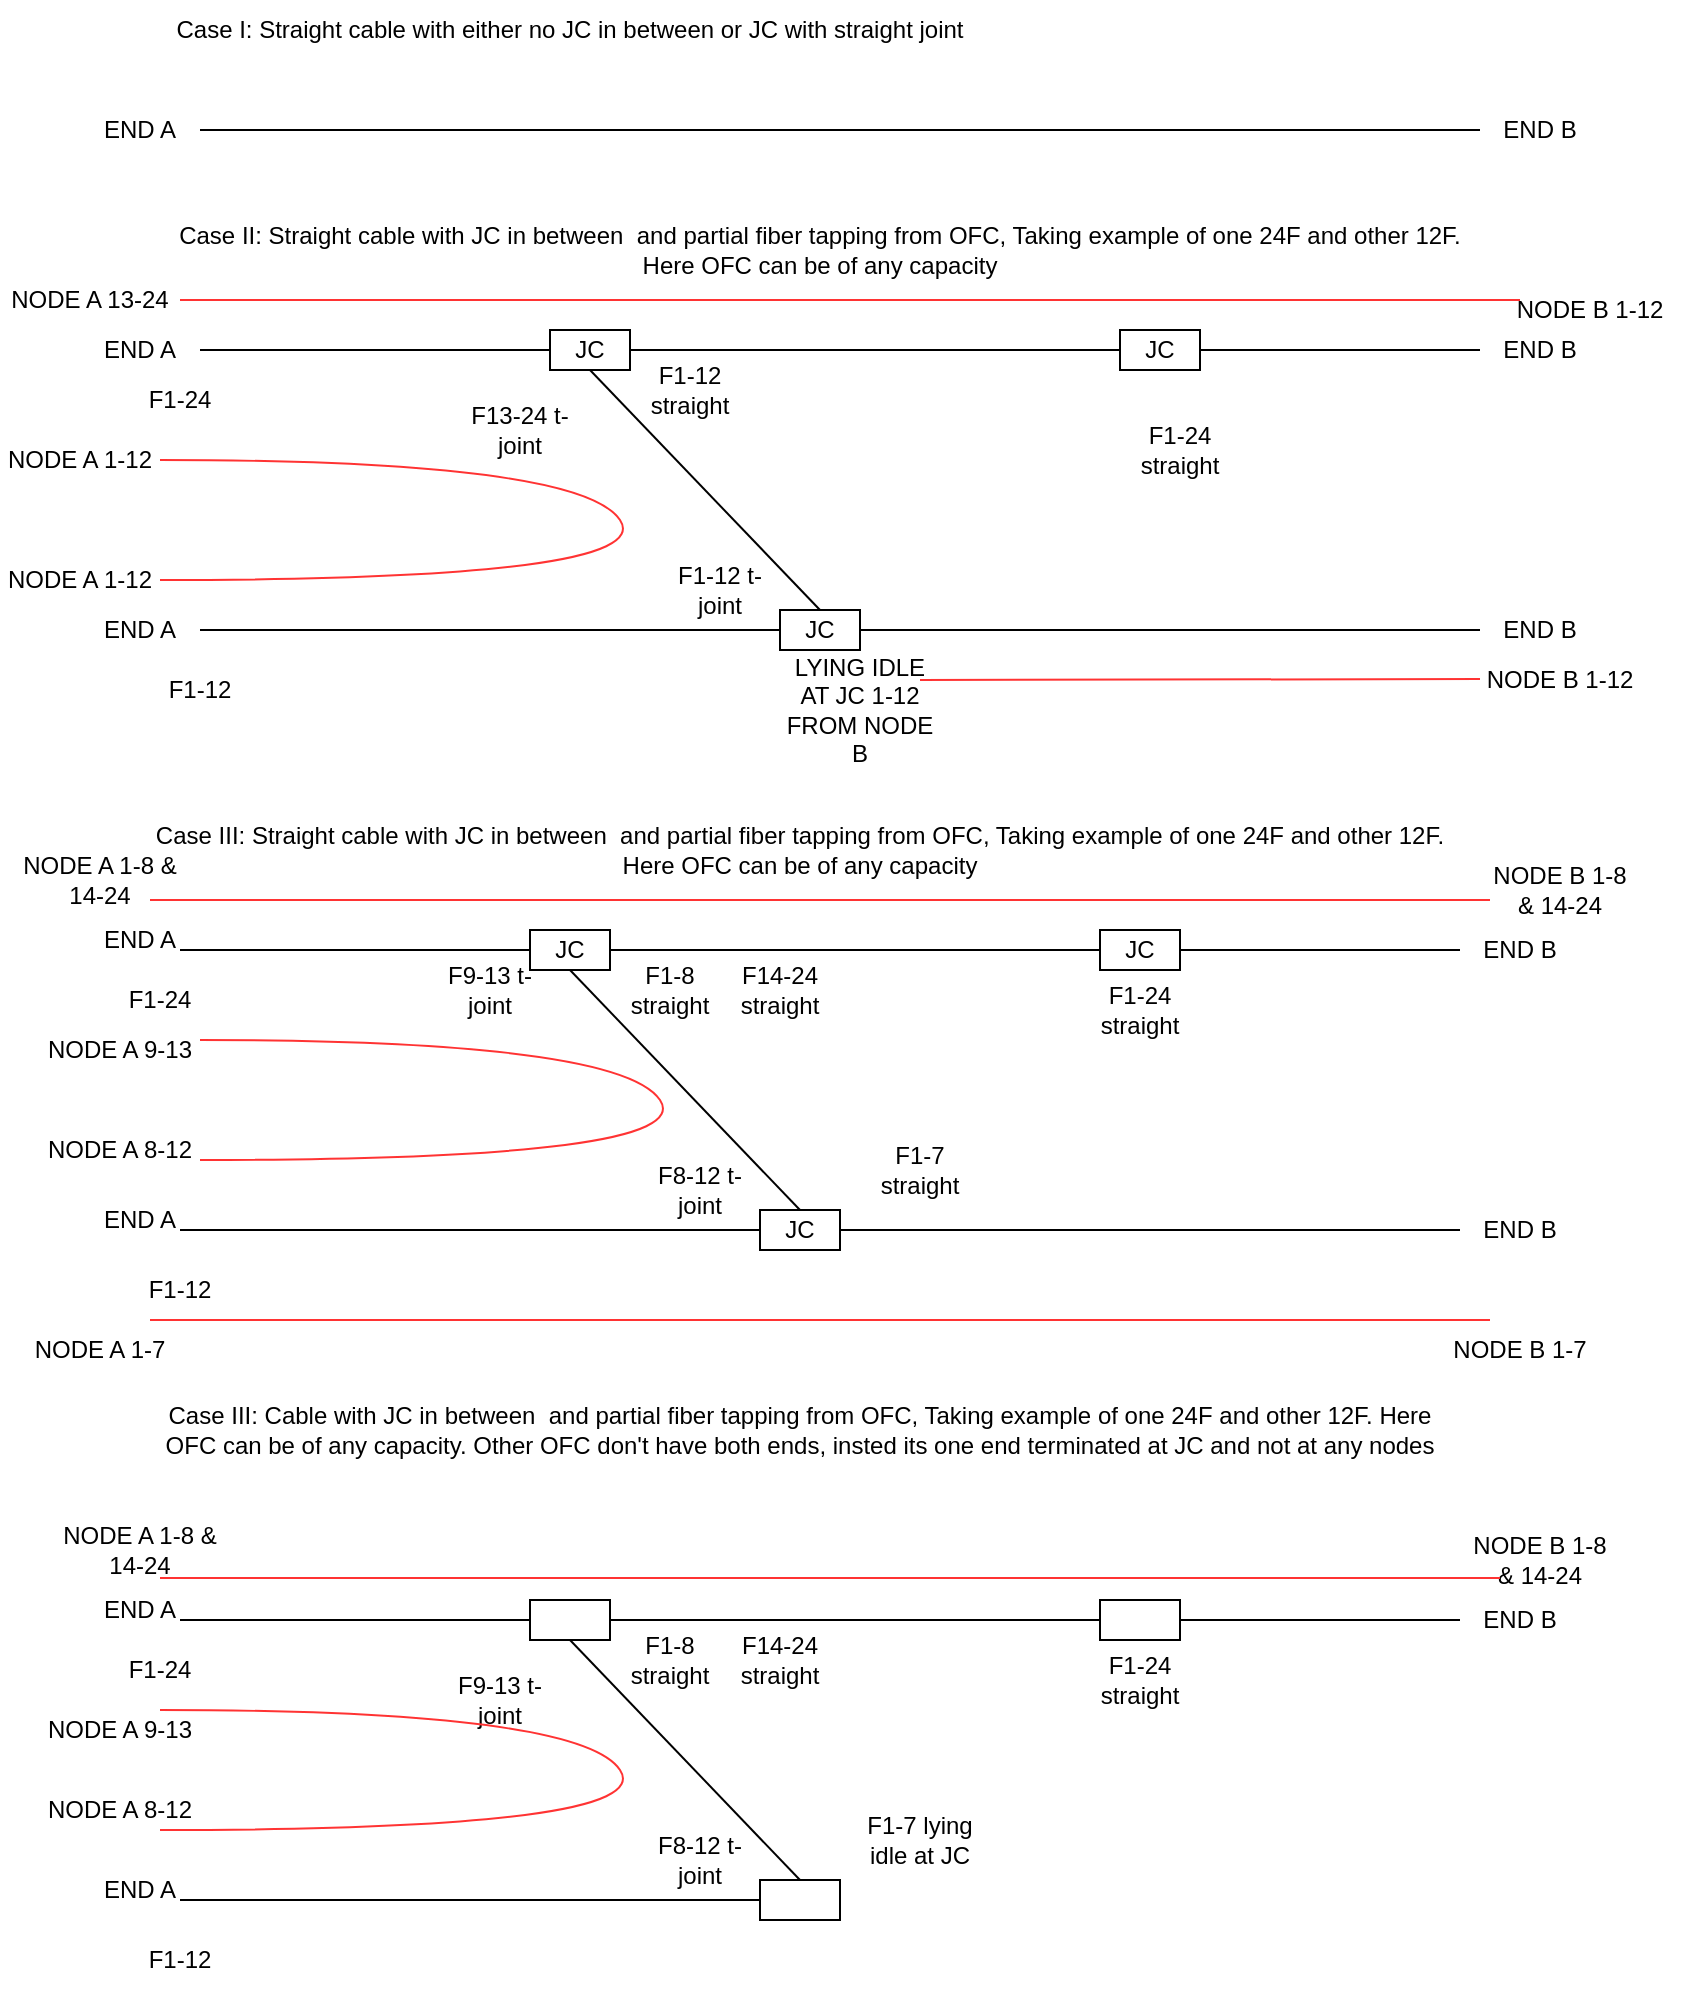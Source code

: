 <mxfile version="26.2.12">
  <diagram name="Page-1" id="yTPJj5xyeiH9v8ODsI0H">
    <mxGraphModel dx="1428" dy="884" grid="1" gridSize="10" guides="1" tooltips="1" connect="1" arrows="1" fold="1" page="1" pageScale="1" pageWidth="850" pageHeight="1100" math="0" shadow="0">
      <root>
        <mxCell id="0" />
        <mxCell id="1" parent="0" />
        <mxCell id="W7XjVJkrw5iOa0RkGoTk-1" value="Case I: Straight cable with either no JC in between or JC with straight joint" style="text;html=1;align=center;verticalAlign=middle;whiteSpace=wrap;rounded=0;" vertex="1" parent="1">
          <mxGeometry x="80" y="40" width="410" height="30" as="geometry" />
        </mxCell>
        <mxCell id="W7XjVJkrw5iOa0RkGoTk-3" value="END B" style="text;html=1;align=center;verticalAlign=middle;whiteSpace=wrap;rounded=0;" vertex="1" parent="1">
          <mxGeometry x="740" y="90" width="60" height="30" as="geometry" />
        </mxCell>
        <mxCell id="W7XjVJkrw5iOa0RkGoTk-4" value="END A" style="text;html=1;align=center;verticalAlign=middle;whiteSpace=wrap;rounded=0;" vertex="1" parent="1">
          <mxGeometry x="40" y="90" width="60" height="30" as="geometry" />
        </mxCell>
        <mxCell id="W7XjVJkrw5iOa0RkGoTk-5" value="" style="endArrow=none;html=1;rounded=0;entryX=0;entryY=0.5;entryDx=0;entryDy=0;exitX=1;exitY=0.5;exitDx=0;exitDy=0;" edge="1" parent="1" source="W7XjVJkrw5iOa0RkGoTk-4" target="W7XjVJkrw5iOa0RkGoTk-3">
          <mxGeometry width="50" height="50" relative="1" as="geometry">
            <mxPoint x="400" y="480" as="sourcePoint" />
            <mxPoint x="450" y="430" as="targetPoint" />
          </mxGeometry>
        </mxCell>
        <mxCell id="W7XjVJkrw5iOa0RkGoTk-6" value="Case II: Straight cable with JC in between&amp;nbsp; and partial fiber tapping from OFC, Taking example of one 24F and other 12F. Here OFC can be of any capacity" style="text;html=1;align=center;verticalAlign=middle;whiteSpace=wrap;rounded=0;" vertex="1" parent="1">
          <mxGeometry x="80" y="150" width="660" height="30" as="geometry" />
        </mxCell>
        <mxCell id="W7XjVJkrw5iOa0RkGoTk-7" value="END B" style="text;html=1;align=center;verticalAlign=middle;whiteSpace=wrap;rounded=0;" vertex="1" parent="1">
          <mxGeometry x="740" y="200" width="60" height="30" as="geometry" />
        </mxCell>
        <mxCell id="W7XjVJkrw5iOa0RkGoTk-8" value="END A" style="text;html=1;align=center;verticalAlign=middle;whiteSpace=wrap;rounded=0;" vertex="1" parent="1">
          <mxGeometry x="40" y="200" width="60" height="30" as="geometry" />
        </mxCell>
        <mxCell id="W7XjVJkrw5iOa0RkGoTk-9" value="" style="endArrow=none;html=1;rounded=0;entryX=0;entryY=0.5;entryDx=0;entryDy=0;exitX=1;exitY=0.5;exitDx=0;exitDy=0;" edge="1" parent="1" source="W7XjVJkrw5iOa0RkGoTk-16" target="W7XjVJkrw5iOa0RkGoTk-7">
          <mxGeometry width="50" height="50" relative="1" as="geometry">
            <mxPoint x="400" y="590" as="sourcePoint" />
            <mxPoint x="450" y="540" as="targetPoint" />
          </mxGeometry>
        </mxCell>
        <mxCell id="W7XjVJkrw5iOa0RkGoTk-10" value="END B" style="text;html=1;align=center;verticalAlign=middle;whiteSpace=wrap;rounded=0;" vertex="1" parent="1">
          <mxGeometry x="740" y="340" width="60" height="30" as="geometry" />
        </mxCell>
        <mxCell id="W7XjVJkrw5iOa0RkGoTk-11" value="END A" style="text;html=1;align=center;verticalAlign=middle;whiteSpace=wrap;rounded=0;" vertex="1" parent="1">
          <mxGeometry x="40" y="340" width="60" height="30" as="geometry" />
        </mxCell>
        <mxCell id="W7XjVJkrw5iOa0RkGoTk-12" value="" style="endArrow=none;html=1;rounded=0;entryX=0;entryY=0.5;entryDx=0;entryDy=0;exitX=1;exitY=0.5;exitDx=0;exitDy=0;" edge="1" parent="1" source="W7XjVJkrw5iOa0RkGoTk-13" target="W7XjVJkrw5iOa0RkGoTk-10">
          <mxGeometry width="50" height="50" relative="1" as="geometry">
            <mxPoint x="400" y="730" as="sourcePoint" />
            <mxPoint x="450" y="680" as="targetPoint" />
          </mxGeometry>
        </mxCell>
        <mxCell id="W7XjVJkrw5iOa0RkGoTk-15" value="" style="endArrow=none;html=1;rounded=0;entryX=0;entryY=0.5;entryDx=0;entryDy=0;exitX=1;exitY=0.5;exitDx=0;exitDy=0;" edge="1" parent="1" source="W7XjVJkrw5iOa0RkGoTk-8" target="W7XjVJkrw5iOa0RkGoTk-14">
          <mxGeometry width="50" height="50" relative="1" as="geometry">
            <mxPoint x="100" y="215" as="sourcePoint" />
            <mxPoint x="740" y="215" as="targetPoint" />
          </mxGeometry>
        </mxCell>
        <mxCell id="W7XjVJkrw5iOa0RkGoTk-14" value="JC" style="rounded=0;whiteSpace=wrap;html=1;" vertex="1" parent="1">
          <mxGeometry x="275" y="205" width="40" height="20" as="geometry" />
        </mxCell>
        <mxCell id="W7XjVJkrw5iOa0RkGoTk-17" value="" style="endArrow=none;html=1;rounded=0;entryX=0;entryY=0.5;entryDx=0;entryDy=0;exitX=1;exitY=0.5;exitDx=0;exitDy=0;" edge="1" parent="1" source="W7XjVJkrw5iOa0RkGoTk-14" target="W7XjVJkrw5iOa0RkGoTk-16">
          <mxGeometry width="50" height="50" relative="1" as="geometry">
            <mxPoint x="315" y="215" as="sourcePoint" />
            <mxPoint x="740" y="215" as="targetPoint" />
          </mxGeometry>
        </mxCell>
        <mxCell id="W7XjVJkrw5iOa0RkGoTk-16" value="JC" style="rounded=0;whiteSpace=wrap;html=1;" vertex="1" parent="1">
          <mxGeometry x="560" y="205" width="40" height="20" as="geometry" />
        </mxCell>
        <mxCell id="W7XjVJkrw5iOa0RkGoTk-18" value="" style="endArrow=none;html=1;rounded=0;entryX=0;entryY=0.5;entryDx=0;entryDy=0;exitX=1;exitY=0.5;exitDx=0;exitDy=0;" edge="1" parent="1" source="W7XjVJkrw5iOa0RkGoTk-11" target="W7XjVJkrw5iOa0RkGoTk-13">
          <mxGeometry width="50" height="50" relative="1" as="geometry">
            <mxPoint x="100" y="355" as="sourcePoint" />
            <mxPoint x="740" y="355" as="targetPoint" />
          </mxGeometry>
        </mxCell>
        <mxCell id="W7XjVJkrw5iOa0RkGoTk-13" value="JC" style="rounded=0;whiteSpace=wrap;html=1;" vertex="1" parent="1">
          <mxGeometry x="390" y="345" width="40" height="20" as="geometry" />
        </mxCell>
        <mxCell id="W7XjVJkrw5iOa0RkGoTk-19" value="" style="endArrow=none;html=1;rounded=0;entryX=0.5;entryY=1;entryDx=0;entryDy=0;exitX=0.5;exitY=0;exitDx=0;exitDy=0;" edge="1" parent="1" source="W7XjVJkrw5iOa0RkGoTk-13" target="W7XjVJkrw5iOa0RkGoTk-14">
          <mxGeometry width="50" height="50" relative="1" as="geometry">
            <mxPoint x="400" y="480" as="sourcePoint" />
            <mxPoint x="450" y="430" as="targetPoint" />
          </mxGeometry>
        </mxCell>
        <mxCell id="W7XjVJkrw5iOa0RkGoTk-21" value="F1-24" style="text;html=1;align=center;verticalAlign=middle;whiteSpace=wrap;rounded=0;" vertex="1" parent="1">
          <mxGeometry x="60" y="225" width="60" height="30" as="geometry" />
        </mxCell>
        <mxCell id="W7XjVJkrw5iOa0RkGoTk-22" value="F1-12" style="text;html=1;align=center;verticalAlign=middle;whiteSpace=wrap;rounded=0;" vertex="1" parent="1">
          <mxGeometry x="70" y="370" width="60" height="30" as="geometry" />
        </mxCell>
        <mxCell id="W7XjVJkrw5iOa0RkGoTk-23" value="F1-12 straight" style="text;html=1;align=center;verticalAlign=middle;whiteSpace=wrap;rounded=0;" vertex="1" parent="1">
          <mxGeometry x="315" y="220" width="60" height="30" as="geometry" />
        </mxCell>
        <mxCell id="W7XjVJkrw5iOa0RkGoTk-24" value="F13-24 t-joint" style="text;html=1;align=center;verticalAlign=middle;whiteSpace=wrap;rounded=0;" vertex="1" parent="1">
          <mxGeometry x="230" y="240" width="60" height="30" as="geometry" />
        </mxCell>
        <mxCell id="W7XjVJkrw5iOa0RkGoTk-25" value="F1-12 t-joint" style="text;html=1;align=center;verticalAlign=middle;whiteSpace=wrap;rounded=0;" vertex="1" parent="1">
          <mxGeometry x="330" y="320" width="60" height="30" as="geometry" />
        </mxCell>
        <mxCell id="W7XjVJkrw5iOa0RkGoTk-26" value="Case III: Straight cable with JC in between&amp;nbsp; and partial fiber tapping from OFC, Taking example of one 24F and other 12F. Here OFC can be of any capacity" style="text;html=1;align=center;verticalAlign=middle;whiteSpace=wrap;rounded=0;" vertex="1" parent="1">
          <mxGeometry x="70" y="450" width="660" height="30" as="geometry" />
        </mxCell>
        <mxCell id="W7XjVJkrw5iOa0RkGoTk-27" value="END B" style="text;html=1;align=center;verticalAlign=middle;whiteSpace=wrap;rounded=0;" vertex="1" parent="1">
          <mxGeometry x="730" y="500" width="60" height="30" as="geometry" />
        </mxCell>
        <mxCell id="W7XjVJkrw5iOa0RkGoTk-28" value="" style="endArrow=none;html=1;rounded=0;entryX=0;entryY=0.5;entryDx=0;entryDy=0;exitX=1;exitY=0.5;exitDx=0;exitDy=0;" edge="1" parent="1" source="W7XjVJkrw5iOa0RkGoTk-34" target="W7XjVJkrw5iOa0RkGoTk-27">
          <mxGeometry width="50" height="50" relative="1" as="geometry">
            <mxPoint x="390" y="890" as="sourcePoint" />
            <mxPoint x="440" y="840" as="targetPoint" />
          </mxGeometry>
        </mxCell>
        <mxCell id="W7XjVJkrw5iOa0RkGoTk-29" value="END B" style="text;html=1;align=center;verticalAlign=middle;whiteSpace=wrap;rounded=0;" vertex="1" parent="1">
          <mxGeometry x="730" y="640" width="60" height="30" as="geometry" />
        </mxCell>
        <mxCell id="W7XjVJkrw5iOa0RkGoTk-30" value="" style="endArrow=none;html=1;rounded=0;entryX=0;entryY=0.5;entryDx=0;entryDy=0;exitX=1;exitY=0.5;exitDx=0;exitDy=0;" edge="1" parent="1" source="W7XjVJkrw5iOa0RkGoTk-36" target="W7XjVJkrw5iOa0RkGoTk-29">
          <mxGeometry width="50" height="50" relative="1" as="geometry">
            <mxPoint x="390" y="1030" as="sourcePoint" />
            <mxPoint x="440" y="980" as="targetPoint" />
          </mxGeometry>
        </mxCell>
        <mxCell id="W7XjVJkrw5iOa0RkGoTk-31" value="" style="endArrow=none;html=1;rounded=0;entryX=0;entryY=0.5;entryDx=0;entryDy=0;exitX=1;exitY=0.5;exitDx=0;exitDy=0;" edge="1" parent="1" target="W7XjVJkrw5iOa0RkGoTk-32">
          <mxGeometry width="50" height="50" relative="1" as="geometry">
            <mxPoint x="90" y="515" as="sourcePoint" />
            <mxPoint x="730" y="515" as="targetPoint" />
          </mxGeometry>
        </mxCell>
        <mxCell id="W7XjVJkrw5iOa0RkGoTk-32" value="JC" style="rounded=0;whiteSpace=wrap;html=1;" vertex="1" parent="1">
          <mxGeometry x="265" y="505" width="40" height="20" as="geometry" />
        </mxCell>
        <mxCell id="W7XjVJkrw5iOa0RkGoTk-33" value="" style="endArrow=none;html=1;rounded=0;entryX=0;entryY=0.5;entryDx=0;entryDy=0;exitX=1;exitY=0.5;exitDx=0;exitDy=0;" edge="1" parent="1" source="W7XjVJkrw5iOa0RkGoTk-32" target="W7XjVJkrw5iOa0RkGoTk-34">
          <mxGeometry width="50" height="50" relative="1" as="geometry">
            <mxPoint x="305" y="515" as="sourcePoint" />
            <mxPoint x="730" y="515" as="targetPoint" />
          </mxGeometry>
        </mxCell>
        <mxCell id="W7XjVJkrw5iOa0RkGoTk-34" value="JC" style="rounded=0;whiteSpace=wrap;html=1;" vertex="1" parent="1">
          <mxGeometry x="550" y="505" width="40" height="20" as="geometry" />
        </mxCell>
        <mxCell id="W7XjVJkrw5iOa0RkGoTk-35" value="" style="endArrow=none;html=1;rounded=0;entryX=0;entryY=0.5;entryDx=0;entryDy=0;exitX=1;exitY=0.5;exitDx=0;exitDy=0;" edge="1" parent="1" target="W7XjVJkrw5iOa0RkGoTk-36">
          <mxGeometry width="50" height="50" relative="1" as="geometry">
            <mxPoint x="90" y="655" as="sourcePoint" />
            <mxPoint x="730" y="655" as="targetPoint" />
          </mxGeometry>
        </mxCell>
        <mxCell id="W7XjVJkrw5iOa0RkGoTk-36" value="JC" style="rounded=0;whiteSpace=wrap;html=1;" vertex="1" parent="1">
          <mxGeometry x="380" y="645" width="40" height="20" as="geometry" />
        </mxCell>
        <mxCell id="W7XjVJkrw5iOa0RkGoTk-37" value="" style="endArrow=none;html=1;rounded=0;entryX=0.5;entryY=1;entryDx=0;entryDy=0;exitX=0.5;exitY=0;exitDx=0;exitDy=0;" edge="1" parent="1" source="W7XjVJkrw5iOa0RkGoTk-36" target="W7XjVJkrw5iOa0RkGoTk-32">
          <mxGeometry width="50" height="50" relative="1" as="geometry">
            <mxPoint x="390" y="780" as="sourcePoint" />
            <mxPoint x="440" y="730" as="targetPoint" />
          </mxGeometry>
        </mxCell>
        <mxCell id="W7XjVJkrw5iOa0RkGoTk-38" value="F1-24" style="text;html=1;align=center;verticalAlign=middle;whiteSpace=wrap;rounded=0;" vertex="1" parent="1">
          <mxGeometry x="50" y="525" width="60" height="30" as="geometry" />
        </mxCell>
        <mxCell id="W7XjVJkrw5iOa0RkGoTk-39" value="F1-12" style="text;html=1;align=center;verticalAlign=middle;whiteSpace=wrap;rounded=0;" vertex="1" parent="1">
          <mxGeometry x="60" y="670" width="60" height="30" as="geometry" />
        </mxCell>
        <mxCell id="W7XjVJkrw5iOa0RkGoTk-40" value="F1-8 straight" style="text;html=1;align=center;verticalAlign=middle;whiteSpace=wrap;rounded=0;" vertex="1" parent="1">
          <mxGeometry x="305" y="520" width="60" height="30" as="geometry" />
        </mxCell>
        <mxCell id="W7XjVJkrw5iOa0RkGoTk-41" value="F9-13 t-joint" style="text;html=1;align=center;verticalAlign=middle;whiteSpace=wrap;rounded=0;" vertex="1" parent="1">
          <mxGeometry x="215" y="520" width="60" height="30" as="geometry" />
        </mxCell>
        <mxCell id="W7XjVJkrw5iOa0RkGoTk-42" value="F8-12 t-joint" style="text;html=1;align=center;verticalAlign=middle;whiteSpace=wrap;rounded=0;" vertex="1" parent="1">
          <mxGeometry x="320" y="620" width="60" height="30" as="geometry" />
        </mxCell>
        <mxCell id="W7XjVJkrw5iOa0RkGoTk-43" value="F14-24 straight" style="text;html=1;align=center;verticalAlign=middle;whiteSpace=wrap;rounded=0;" vertex="1" parent="1">
          <mxGeometry x="360" y="520" width="60" height="30" as="geometry" />
        </mxCell>
        <mxCell id="W7XjVJkrw5iOa0RkGoTk-44" value="F1-7 straight" style="text;html=1;align=center;verticalAlign=middle;whiteSpace=wrap;rounded=0;" vertex="1" parent="1">
          <mxGeometry x="430" y="610" width="60" height="30" as="geometry" />
        </mxCell>
        <mxCell id="W7XjVJkrw5iOa0RkGoTk-45" value="F1-24 straight" style="text;html=1;align=center;verticalAlign=middle;whiteSpace=wrap;rounded=0;" vertex="1" parent="1">
          <mxGeometry x="560" y="250" width="60" height="30" as="geometry" />
        </mxCell>
        <mxCell id="W7XjVJkrw5iOa0RkGoTk-46" value="F1-24 straight" style="text;html=1;align=center;verticalAlign=middle;whiteSpace=wrap;rounded=0;" vertex="1" parent="1">
          <mxGeometry x="540" y="530" width="60" height="30" as="geometry" />
        </mxCell>
        <mxCell id="W7XjVJkrw5iOa0RkGoTk-47" value="END A" style="text;html=1;align=center;verticalAlign=middle;whiteSpace=wrap;rounded=0;" vertex="1" parent="1">
          <mxGeometry x="40" y="495" width="60" height="30" as="geometry" />
        </mxCell>
        <mxCell id="W7XjVJkrw5iOa0RkGoTk-48" value="END A" style="text;html=1;align=center;verticalAlign=middle;whiteSpace=wrap;rounded=0;" vertex="1" parent="1">
          <mxGeometry x="40" y="635" width="60" height="30" as="geometry" />
        </mxCell>
        <mxCell id="W7XjVJkrw5iOa0RkGoTk-49" value="Case III: Cable with JC in between&amp;nbsp; and partial fiber tapping from OFC, Taking example of one 24F and other 12F. Here OFC can be of any capacity. Other OFC don&#39;t have both ends, insted its one end terminated at JC and not at any nodes" style="text;html=1;align=center;verticalAlign=middle;whiteSpace=wrap;rounded=0;" vertex="1" parent="1">
          <mxGeometry x="70" y="740" width="660" height="30" as="geometry" />
        </mxCell>
        <mxCell id="W7XjVJkrw5iOa0RkGoTk-50" value="END B" style="text;html=1;align=center;verticalAlign=middle;whiteSpace=wrap;rounded=0;" vertex="1" parent="1">
          <mxGeometry x="730" y="835" width="60" height="30" as="geometry" />
        </mxCell>
        <mxCell id="W7XjVJkrw5iOa0RkGoTk-51" value="" style="endArrow=none;html=1;rounded=0;entryX=0;entryY=0.5;entryDx=0;entryDy=0;exitX=1;exitY=0.5;exitDx=0;exitDy=0;" edge="1" parent="1" source="W7XjVJkrw5iOa0RkGoTk-57" target="W7XjVJkrw5iOa0RkGoTk-50">
          <mxGeometry width="50" height="50" relative="1" as="geometry">
            <mxPoint x="390" y="1225" as="sourcePoint" />
            <mxPoint x="440" y="1175" as="targetPoint" />
          </mxGeometry>
        </mxCell>
        <mxCell id="W7XjVJkrw5iOa0RkGoTk-54" value="" style="endArrow=none;html=1;rounded=0;entryX=0;entryY=0.5;entryDx=0;entryDy=0;exitX=1;exitY=0.5;exitDx=0;exitDy=0;" edge="1" parent="1" target="W7XjVJkrw5iOa0RkGoTk-55">
          <mxGeometry width="50" height="50" relative="1" as="geometry">
            <mxPoint x="90" y="850" as="sourcePoint" />
            <mxPoint x="730" y="850" as="targetPoint" />
          </mxGeometry>
        </mxCell>
        <mxCell id="W7XjVJkrw5iOa0RkGoTk-55" value="" style="rounded=0;whiteSpace=wrap;html=1;" vertex="1" parent="1">
          <mxGeometry x="265" y="840" width="40" height="20" as="geometry" />
        </mxCell>
        <mxCell id="W7XjVJkrw5iOa0RkGoTk-56" value="" style="endArrow=none;html=1;rounded=0;entryX=0;entryY=0.5;entryDx=0;entryDy=0;exitX=1;exitY=0.5;exitDx=0;exitDy=0;" edge="1" parent="1" source="W7XjVJkrw5iOa0RkGoTk-55" target="W7XjVJkrw5iOa0RkGoTk-57">
          <mxGeometry width="50" height="50" relative="1" as="geometry">
            <mxPoint x="305" y="850" as="sourcePoint" />
            <mxPoint x="730" y="850" as="targetPoint" />
          </mxGeometry>
        </mxCell>
        <mxCell id="W7XjVJkrw5iOa0RkGoTk-57" value="" style="rounded=0;whiteSpace=wrap;html=1;" vertex="1" parent="1">
          <mxGeometry x="550" y="840" width="40" height="20" as="geometry" />
        </mxCell>
        <mxCell id="W7XjVJkrw5iOa0RkGoTk-58" value="" style="endArrow=none;html=1;rounded=0;entryX=0;entryY=0.5;entryDx=0;entryDy=0;exitX=1;exitY=0.5;exitDx=0;exitDy=0;" edge="1" parent="1" target="W7XjVJkrw5iOa0RkGoTk-59">
          <mxGeometry width="50" height="50" relative="1" as="geometry">
            <mxPoint x="90" y="990" as="sourcePoint" />
            <mxPoint x="730" y="990" as="targetPoint" />
          </mxGeometry>
        </mxCell>
        <mxCell id="W7XjVJkrw5iOa0RkGoTk-59" value="" style="rounded=0;whiteSpace=wrap;html=1;" vertex="1" parent="1">
          <mxGeometry x="380" y="980" width="40" height="20" as="geometry" />
        </mxCell>
        <mxCell id="W7XjVJkrw5iOa0RkGoTk-60" value="" style="endArrow=none;html=1;rounded=0;entryX=0.5;entryY=1;entryDx=0;entryDy=0;exitX=0.5;exitY=0;exitDx=0;exitDy=0;" edge="1" parent="1" source="W7XjVJkrw5iOa0RkGoTk-59" target="W7XjVJkrw5iOa0RkGoTk-55">
          <mxGeometry width="50" height="50" relative="1" as="geometry">
            <mxPoint x="390" y="1115" as="sourcePoint" />
            <mxPoint x="440" y="1065" as="targetPoint" />
          </mxGeometry>
        </mxCell>
        <mxCell id="W7XjVJkrw5iOa0RkGoTk-61" value="F1-24" style="text;html=1;align=center;verticalAlign=middle;whiteSpace=wrap;rounded=0;" vertex="1" parent="1">
          <mxGeometry x="50" y="860" width="60" height="30" as="geometry" />
        </mxCell>
        <mxCell id="W7XjVJkrw5iOa0RkGoTk-62" value="F1-12" style="text;html=1;align=center;verticalAlign=middle;whiteSpace=wrap;rounded=0;" vertex="1" parent="1">
          <mxGeometry x="60" y="1005" width="60" height="30" as="geometry" />
        </mxCell>
        <mxCell id="W7XjVJkrw5iOa0RkGoTk-63" value="F1-8 straight" style="text;html=1;align=center;verticalAlign=middle;whiteSpace=wrap;rounded=0;" vertex="1" parent="1">
          <mxGeometry x="305" y="855" width="60" height="30" as="geometry" />
        </mxCell>
        <mxCell id="W7XjVJkrw5iOa0RkGoTk-64" value="F9-13 t-joint" style="text;html=1;align=center;verticalAlign=middle;whiteSpace=wrap;rounded=0;" vertex="1" parent="1">
          <mxGeometry x="220" y="875" width="60" height="30" as="geometry" />
        </mxCell>
        <mxCell id="W7XjVJkrw5iOa0RkGoTk-65" value="F8-12 t-joint" style="text;html=1;align=center;verticalAlign=middle;whiteSpace=wrap;rounded=0;" vertex="1" parent="1">
          <mxGeometry x="320" y="955" width="60" height="30" as="geometry" />
        </mxCell>
        <mxCell id="W7XjVJkrw5iOa0RkGoTk-66" value="F14-24 straight" style="text;html=1;align=center;verticalAlign=middle;whiteSpace=wrap;rounded=0;" vertex="1" parent="1">
          <mxGeometry x="360" y="855" width="60" height="30" as="geometry" />
        </mxCell>
        <mxCell id="W7XjVJkrw5iOa0RkGoTk-67" value="F1-7 lying idle at JC" style="text;html=1;align=center;verticalAlign=middle;whiteSpace=wrap;rounded=0;" vertex="1" parent="1">
          <mxGeometry x="430" y="945" width="60" height="30" as="geometry" />
        </mxCell>
        <mxCell id="W7XjVJkrw5iOa0RkGoTk-68" value="F1-24 straight" style="text;html=1;align=center;verticalAlign=middle;whiteSpace=wrap;rounded=0;" vertex="1" parent="1">
          <mxGeometry x="540" y="865" width="60" height="30" as="geometry" />
        </mxCell>
        <mxCell id="W7XjVJkrw5iOa0RkGoTk-69" value="END A" style="text;html=1;align=center;verticalAlign=middle;whiteSpace=wrap;rounded=0;" vertex="1" parent="1">
          <mxGeometry x="40" y="830" width="60" height="30" as="geometry" />
        </mxCell>
        <mxCell id="W7XjVJkrw5iOa0RkGoTk-70" value="END A" style="text;html=1;align=center;verticalAlign=middle;whiteSpace=wrap;rounded=0;" vertex="1" parent="1">
          <mxGeometry x="40" y="970" width="60" height="30" as="geometry" />
        </mxCell>
        <mxCell id="W7XjVJkrw5iOa0RkGoTk-72" value="" style="curved=1;endArrow=none;html=1;rounded=0;startFill=0;strokeColor=#FF3333;" edge="1" parent="1">
          <mxGeometry width="50" height="50" relative="1" as="geometry">
            <mxPoint x="80" y="330" as="sourcePoint" />
            <mxPoint x="80" y="270" as="targetPoint" />
            <Array as="points">
              <mxPoint x="330" y="330" />
              <mxPoint x="290" y="270" />
            </Array>
          </mxGeometry>
        </mxCell>
        <mxCell id="W7XjVJkrw5iOa0RkGoTk-73" value="NODE A 1-12" style="text;html=1;align=center;verticalAlign=middle;whiteSpace=wrap;rounded=0;" vertex="1" parent="1">
          <mxGeometry y="255" width="80" height="30" as="geometry" />
        </mxCell>
        <mxCell id="W7XjVJkrw5iOa0RkGoTk-74" value="NODE A 1-12" style="text;html=1;align=center;verticalAlign=middle;whiteSpace=wrap;rounded=0;" vertex="1" parent="1">
          <mxGeometry y="315" width="80" height="30" as="geometry" />
        </mxCell>
        <mxCell id="W7XjVJkrw5iOa0RkGoTk-75" value="" style="endArrow=none;html=1;rounded=0;strokeColor=#FF3333;" edge="1" parent="1">
          <mxGeometry width="50" height="50" relative="1" as="geometry">
            <mxPoint x="90" y="190" as="sourcePoint" />
            <mxPoint x="760" y="190" as="targetPoint" />
          </mxGeometry>
        </mxCell>
        <mxCell id="W7XjVJkrw5iOa0RkGoTk-76" value="NODE A 13-24" style="text;html=1;align=center;verticalAlign=middle;whiteSpace=wrap;rounded=0;" vertex="1" parent="1">
          <mxGeometry y="175" width="90" height="30" as="geometry" />
        </mxCell>
        <mxCell id="W7XjVJkrw5iOa0RkGoTk-77" value="NODE B 1-12" style="text;html=1;align=center;verticalAlign=middle;whiteSpace=wrap;rounded=0;" vertex="1" parent="1">
          <mxGeometry x="750" y="180" width="90" height="30" as="geometry" />
        </mxCell>
        <mxCell id="W7XjVJkrw5iOa0RkGoTk-78" value="" style="curved=1;endArrow=none;html=1;rounded=0;startFill=0;strokeColor=#FF3333;" edge="1" parent="1">
          <mxGeometry width="50" height="50" relative="1" as="geometry">
            <mxPoint x="100" y="620" as="sourcePoint" />
            <mxPoint x="100" y="560" as="targetPoint" />
            <Array as="points">
              <mxPoint x="350" y="620" />
              <mxPoint x="310" y="560" />
            </Array>
          </mxGeometry>
        </mxCell>
        <mxCell id="W7XjVJkrw5iOa0RkGoTk-79" value="NODE A 9-13" style="text;html=1;align=center;verticalAlign=middle;whiteSpace=wrap;rounded=0;" vertex="1" parent="1">
          <mxGeometry x="20" y="550" width="80" height="30" as="geometry" />
        </mxCell>
        <mxCell id="W7XjVJkrw5iOa0RkGoTk-80" value="NODE A 8-12" style="text;html=1;align=center;verticalAlign=middle;whiteSpace=wrap;rounded=0;" vertex="1" parent="1">
          <mxGeometry x="20" y="600" width="80" height="30" as="geometry" />
        </mxCell>
        <mxCell id="W7XjVJkrw5iOa0RkGoTk-81" value="" style="endArrow=none;html=1;rounded=0;strokeColor=#FF3333;" edge="1" parent="1">
          <mxGeometry width="50" height="50" relative="1" as="geometry">
            <mxPoint x="75" y="490" as="sourcePoint" />
            <mxPoint x="745" y="490" as="targetPoint" />
          </mxGeometry>
        </mxCell>
        <mxCell id="W7XjVJkrw5iOa0RkGoTk-82" value="" style="endArrow=none;html=1;rounded=0;strokeColor=#FF3333;" edge="1" parent="1">
          <mxGeometry width="50" height="50" relative="1" as="geometry">
            <mxPoint x="75" y="700" as="sourcePoint" />
            <mxPoint x="745" y="700" as="targetPoint" />
          </mxGeometry>
        </mxCell>
        <mxCell id="W7XjVJkrw5iOa0RkGoTk-83" value="NODE A 1-8 &amp;amp; 14-24" style="text;html=1;align=center;verticalAlign=middle;whiteSpace=wrap;rounded=0;" vertex="1" parent="1">
          <mxGeometry x="10" y="465" width="80" height="30" as="geometry" />
        </mxCell>
        <mxCell id="W7XjVJkrw5iOa0RkGoTk-84" value="NODE B 1-8 &amp;amp; 14-24" style="text;html=1;align=center;verticalAlign=middle;whiteSpace=wrap;rounded=0;" vertex="1" parent="1">
          <mxGeometry x="740" y="470" width="80" height="30" as="geometry" />
        </mxCell>
        <mxCell id="W7XjVJkrw5iOa0RkGoTk-85" value="NODE A 1-7" style="text;html=1;align=center;verticalAlign=middle;whiteSpace=wrap;rounded=0;" vertex="1" parent="1">
          <mxGeometry x="10" y="700" width="80" height="30" as="geometry" />
        </mxCell>
        <mxCell id="W7XjVJkrw5iOa0RkGoTk-86" value="NODE B 1-7" style="text;html=1;align=center;verticalAlign=middle;whiteSpace=wrap;rounded=0;" vertex="1" parent="1">
          <mxGeometry x="720" y="700" width="80" height="30" as="geometry" />
        </mxCell>
        <mxCell id="W7XjVJkrw5iOa0RkGoTk-87" value="" style="curved=1;endArrow=none;html=1;rounded=0;startFill=0;strokeColor=#FF3333;" edge="1" parent="1">
          <mxGeometry width="50" height="50" relative="1" as="geometry">
            <mxPoint x="80" y="955" as="sourcePoint" />
            <mxPoint x="80" y="895" as="targetPoint" />
            <Array as="points">
              <mxPoint x="330" y="955" />
              <mxPoint x="290" y="895" />
            </Array>
          </mxGeometry>
        </mxCell>
        <mxCell id="W7XjVJkrw5iOa0RkGoTk-88" value="NODE A 9-13" style="text;html=1;align=center;verticalAlign=middle;whiteSpace=wrap;rounded=0;" vertex="1" parent="1">
          <mxGeometry x="20" y="890" width="80" height="30" as="geometry" />
        </mxCell>
        <mxCell id="W7XjVJkrw5iOa0RkGoTk-89" value="NODE A 8-12" style="text;html=1;align=center;verticalAlign=middle;whiteSpace=wrap;rounded=0;" vertex="1" parent="1">
          <mxGeometry x="20" y="930" width="80" height="30" as="geometry" />
        </mxCell>
        <mxCell id="W7XjVJkrw5iOa0RkGoTk-90" value="NODE B 1-8 &amp;amp; 14-24" style="text;html=1;align=center;verticalAlign=middle;whiteSpace=wrap;rounded=0;" vertex="1" parent="1">
          <mxGeometry x="730" y="805" width="80" height="30" as="geometry" />
        </mxCell>
        <mxCell id="W7XjVJkrw5iOa0RkGoTk-91" value="NODE B 1-12" style="text;html=1;align=center;verticalAlign=middle;whiteSpace=wrap;rounded=0;" vertex="1" parent="1">
          <mxGeometry x="740" y="365" width="80" height="30" as="geometry" />
        </mxCell>
        <mxCell id="W7XjVJkrw5iOa0RkGoTk-92" value="" style="endArrow=none;html=1;rounded=0;strokeColor=#FF3333;" edge="1" parent="1">
          <mxGeometry width="50" height="50" relative="1" as="geometry">
            <mxPoint x="460" y="380" as="sourcePoint" />
            <mxPoint x="740" y="379.5" as="targetPoint" />
          </mxGeometry>
        </mxCell>
        <mxCell id="W7XjVJkrw5iOa0RkGoTk-93" value="LYING IDLE AT JC 1-12 FROM NODE B" style="text;html=1;align=center;verticalAlign=middle;whiteSpace=wrap;rounded=0;" vertex="1" parent="1">
          <mxGeometry x="390" y="380" width="80" height="30" as="geometry" />
        </mxCell>
        <mxCell id="W7XjVJkrw5iOa0RkGoTk-94" value="NODE A 1-8 &amp;amp; 14-24" style="text;html=1;align=center;verticalAlign=middle;whiteSpace=wrap;rounded=0;" vertex="1" parent="1">
          <mxGeometry x="30" y="800" width="80" height="30" as="geometry" />
        </mxCell>
        <mxCell id="W7XjVJkrw5iOa0RkGoTk-95" value="" style="endArrow=none;html=1;rounded=0;strokeColor=#FF3333;" edge="1" parent="1">
          <mxGeometry width="50" height="50" relative="1" as="geometry">
            <mxPoint x="80" y="829" as="sourcePoint" />
            <mxPoint x="750" y="829" as="targetPoint" />
          </mxGeometry>
        </mxCell>
      </root>
    </mxGraphModel>
  </diagram>
</mxfile>
